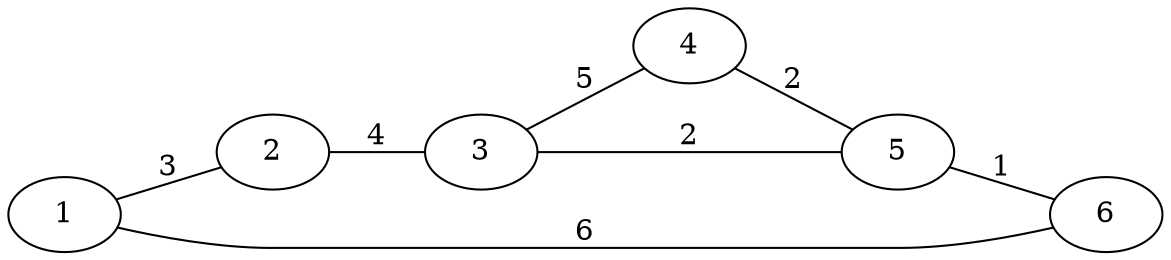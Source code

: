 graph {
    rankdir=LR;
    1 -- 2 [label=3, len=3];
    2 -- 3 [label=4, len=4];
    3 -- 4 [label=5, len=5];
    4 -- 5 [label=2, len=2];
    5 -- 6 [label=1, len=1];
    6 -- 1 [label=6, len=6];
    3 -- 5 [label=2, len=2];
}
